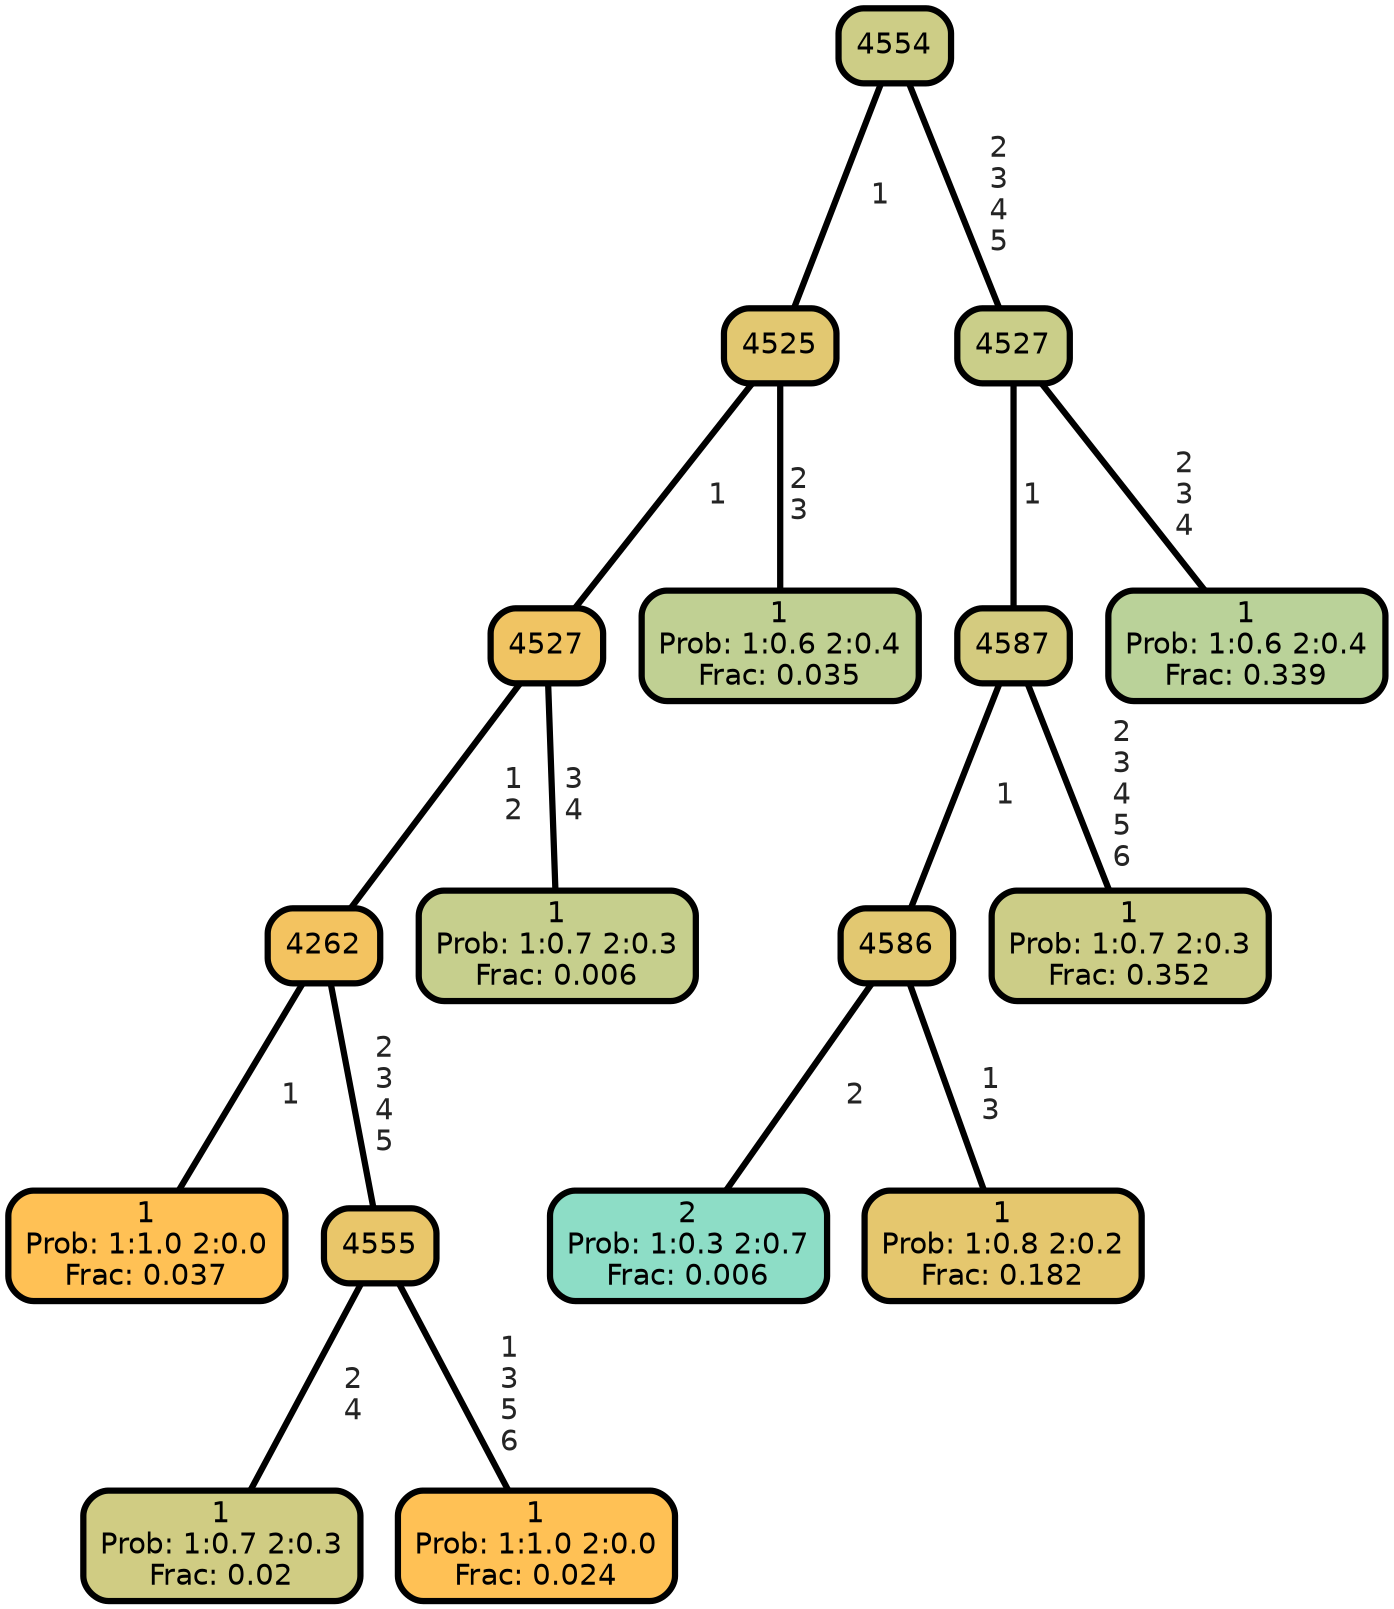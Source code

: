 graph Tree {
node [shape=box, style="filled, rounded",color="black",penwidth="3",fontcolor="black",                 fontname=helvetica] ;
graph [ranksep="0 equally", splines=straight,                 bgcolor=transparent, dpi=200] ;
edge [fontname=helvetica, fontweight=bold,fontcolor=grey14,color=black] ;
0 [label="1
Prob: 1:1.0 2:0.0
Frac: 0.037", fillcolor="#ffc155"] ;
1 [label="4262", fillcolor="#f3c360"] ;
2 [label="1
Prob: 1:0.7 2:0.3
Frac: 0.02", fillcolor="#d0cc83"] ;
3 [label="4555", fillcolor="#e9c66a"] ;
4 [label="1
Prob: 1:1.0 2:0.0
Frac: 0.024", fillcolor="#ffc155"] ;
5 [label="4527", fillcolor="#f0c463"] ;
6 [label="1
Prob: 1:0.7 2:0.3
Frac: 0.006", fillcolor="#c6cf8d"] ;
7 [label="4525", fillcolor="#e2c871"] ;
8 [label="1
Prob: 1:0.6 2:0.4
Frac: 0.035", fillcolor="#c0d093"] ;
9 [label="4554", fillcolor="#cdcd86"] ;
10 [label="2
Prob: 1:0.3 2:0.7
Frac: 0.006", fillcolor="#8dddc6"] ;
11 [label="4586", fillcolor="#e2c871"] ;
12 [label="1
Prob: 1:0.8 2:0.2
Frac: 0.182", fillcolor="#e5c76e"] ;
13 [label="4587", fillcolor="#d4cb7f"] ;
14 [label="1
Prob: 1:0.7 2:0.3
Frac: 0.352", fillcolor="#cccd87"] ;
15 [label="4527", fillcolor="#cace89"] ;
16 [label="1
Prob: 1:0.6 2:0.4
Frac: 0.339", fillcolor="#bad299"] ;
1 -- 0 [label=" 1",penwidth=3] ;
1 -- 3 [label=" 2\n 3\n 4\n 5",penwidth=3] ;
3 -- 2 [label=" 2\n 4",penwidth=3] ;
3 -- 4 [label=" 1\n 3\n 5\n 6",penwidth=3] ;
5 -- 1 [label=" 1\n 2",penwidth=3] ;
5 -- 6 [label=" 3\n 4",penwidth=3] ;
7 -- 5 [label=" 1",penwidth=3] ;
7 -- 8 [label=" 2\n 3",penwidth=3] ;
9 -- 7 [label=" 1",penwidth=3] ;
9 -- 15 [label=" 2\n 3\n 4\n 5",penwidth=3] ;
11 -- 10 [label=" 2",penwidth=3] ;
11 -- 12 [label=" 1\n 3",penwidth=3] ;
13 -- 11 [label=" 1",penwidth=3] ;
13 -- 14 [label=" 2\n 3\n 4\n 5\n 6",penwidth=3] ;
15 -- 13 [label=" 1",penwidth=3] ;
15 -- 16 [label=" 2\n 3\n 4",penwidth=3] ;
{rank = same;}}